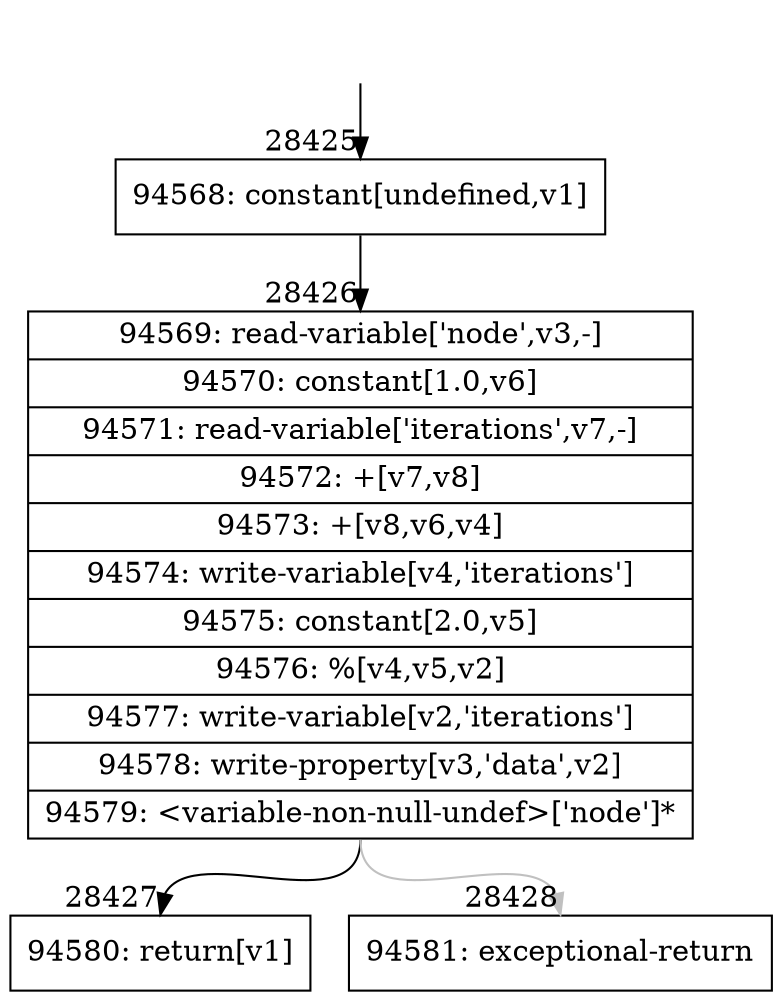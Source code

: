 digraph {
rankdir="TD"
BB_entry2498[shape=none,label=""];
BB_entry2498 -> BB28425 [tailport=s, headport=n, headlabel="    28425"]
BB28425 [shape=record label="{94568: constant[undefined,v1]}" ] 
BB28425 -> BB28426 [tailport=s, headport=n, headlabel="      28426"]
BB28426 [shape=record label="{94569: read-variable['node',v3,-]|94570: constant[1.0,v6]|94571: read-variable['iterations',v7,-]|94572: +[v7,v8]|94573: +[v8,v6,v4]|94574: write-variable[v4,'iterations']|94575: constant[2.0,v5]|94576: %[v4,v5,v2]|94577: write-variable[v2,'iterations']|94578: write-property[v3,'data',v2]|94579: \<variable-non-null-undef\>['node']*}" ] 
BB28426 -> BB28427 [tailport=s, headport=n, headlabel="      28427"]
BB28426 -> BB28428 [tailport=s, headport=n, color=gray, headlabel="      28428"]
BB28427 [shape=record label="{94580: return[v1]}" ] 
BB28428 [shape=record label="{94581: exceptional-return}" ] 
//#$~ 50754
}
